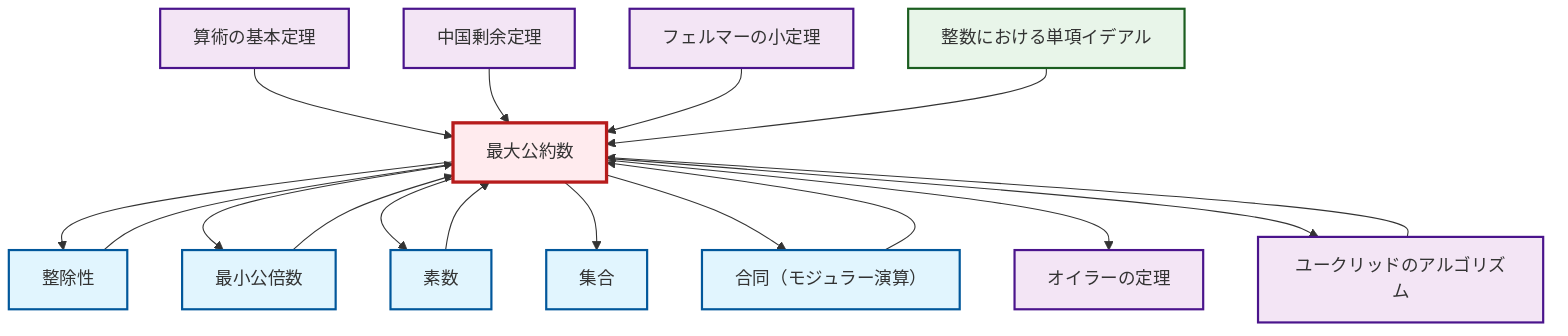graph TD
    classDef definition fill:#e1f5fe,stroke:#01579b,stroke-width:2px
    classDef theorem fill:#f3e5f5,stroke:#4a148c,stroke-width:2px
    classDef axiom fill:#fff3e0,stroke:#e65100,stroke-width:2px
    classDef example fill:#e8f5e9,stroke:#1b5e20,stroke-width:2px
    classDef current fill:#ffebee,stroke:#b71c1c,stroke-width:3px
    def-gcd["最大公約数"]:::definition
    def-divisibility["整除性"]:::definition
    def-set["集合"]:::definition
    def-lcm["最小公倍数"]:::definition
    thm-euclidean-algorithm["ユークリッドのアルゴリズム"]:::theorem
    thm-euler["オイラーの定理"]:::theorem
    def-prime["素数"]:::definition
    ex-principal-ideal["整数における単項イデアル"]:::example
    thm-chinese-remainder["中国剰余定理"]:::theorem
    thm-fermat-little["フェルマーの小定理"]:::theorem
    thm-fundamental-arithmetic["算術の基本定理"]:::theorem
    def-congruence["合同（モジュラー演算）"]:::definition
    thm-fundamental-arithmetic --> def-gcd
    thm-chinese-remainder --> def-gcd
    thm-euclidean-algorithm --> def-gcd
    def-gcd --> def-divisibility
    def-gcd --> def-lcm
    def-gcd --> def-prime
    def-gcd --> def-set
    thm-fermat-little --> def-gcd
    def-congruence --> def-gcd
    ex-principal-ideal --> def-gcd
    def-divisibility --> def-gcd
    def-gcd --> def-congruence
    def-prime --> def-gcd
    def-gcd --> thm-euler
    def-lcm --> def-gcd
    def-gcd --> thm-euclidean-algorithm
    class def-gcd current